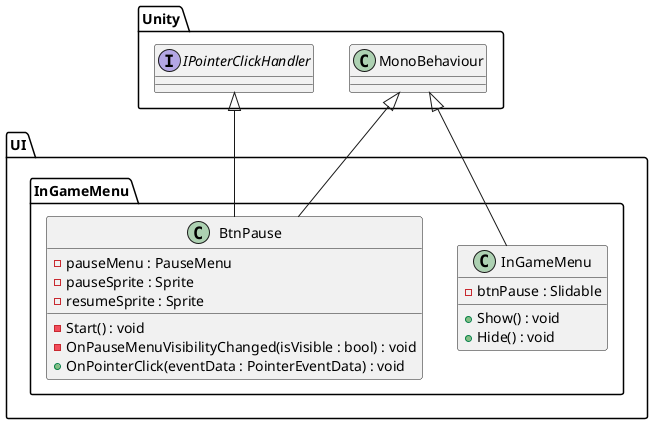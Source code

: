 @startuml
skinparam groupInheritance 4

package Unity {
    class MonoBehaviour
    interface IPointerClickHandler
}

package UI.InGameMenu { 

    class BtnPause
    {
        - pauseMenu : PauseMenu
        - pauseSprite : Sprite
        - resumeSprite : Sprite
        - Start() : void
        - OnPauseMenuVisibilityChanged(isVisible : bool) : void
        + OnPointerClick(eventData : PointerEventData) : void
    }
    MonoBehaviour <|-- BtnPause
    IPointerClickHandler <|-- BtnPause

    class InGameMenu
    {
        - btnPause : Slidable
        + Show() : void 
        + Hide() : void 
    }
    MonoBehaviour <|-- InGameMenu
}


@enduml